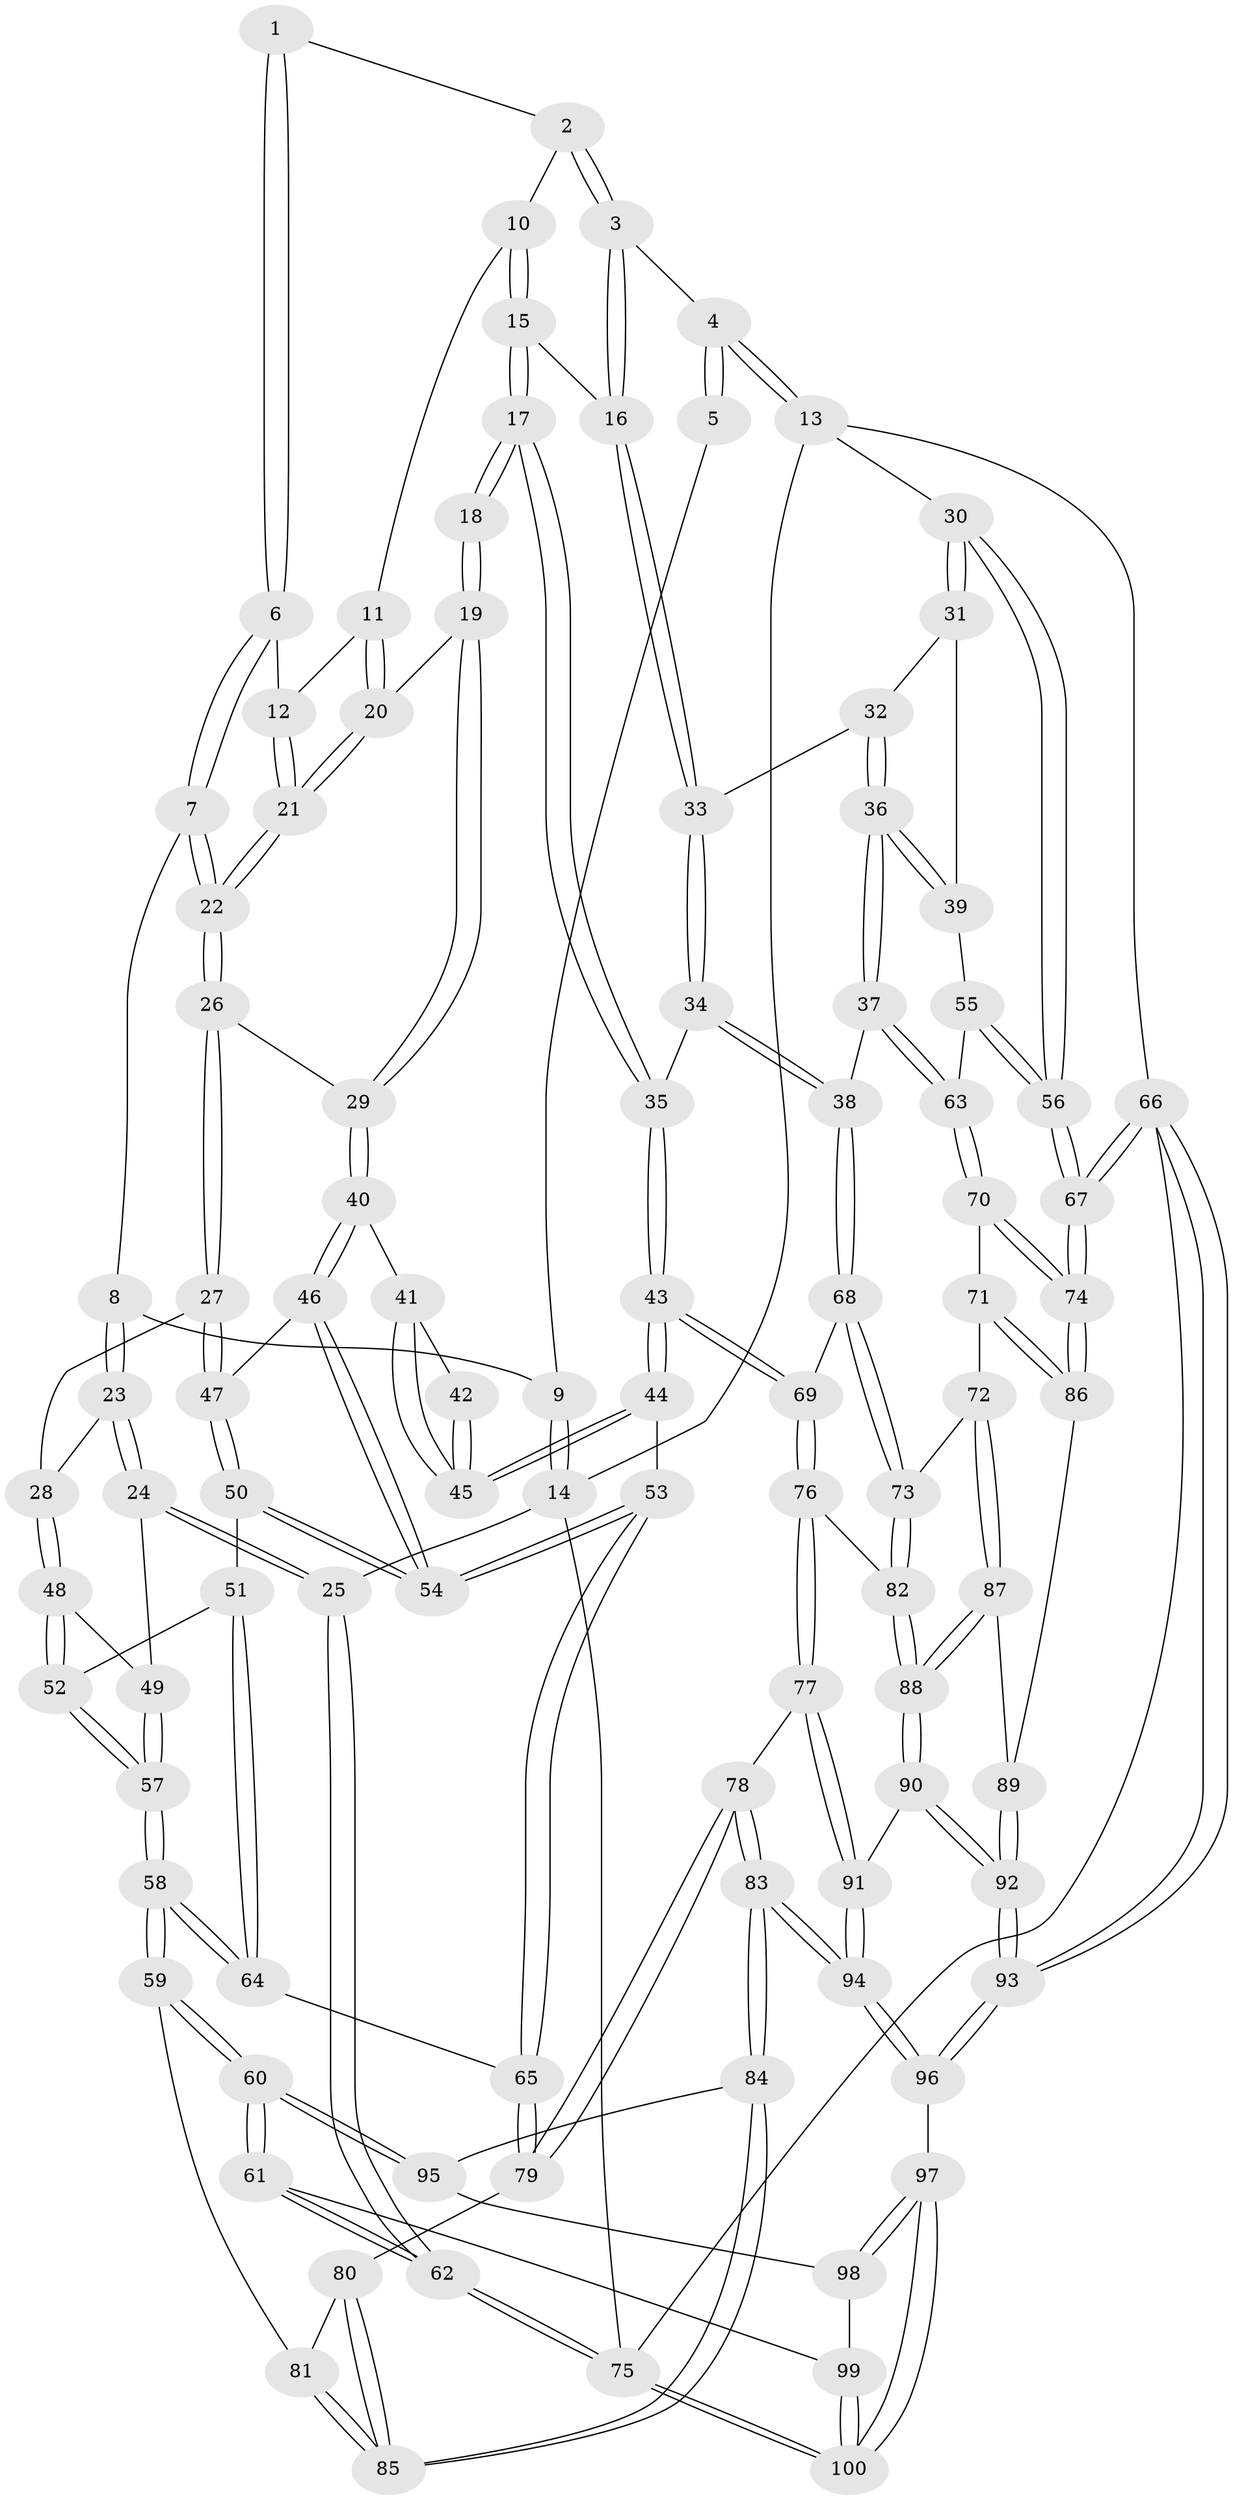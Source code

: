 // Generated by graph-tools (version 1.1) at 2025/16/03/09/25 04:16:50]
// undirected, 100 vertices, 247 edges
graph export_dot {
graph [start="1"]
  node [color=gray90,style=filled];
  1 [pos="+0.29509991189251167+0"];
  2 [pos="+0.3759729728241347+0.047211580521573406"];
  3 [pos="+0.678224009911973+0.05587474270758768"];
  4 [pos="+0.7782954353173678+0"];
  5 [pos="+0.23758881643195923+0"];
  6 [pos="+0.2909498727992792+0"];
  7 [pos="+0.1741070542094654+0.162157963853437"];
  8 [pos="+0.10604799885068089+0.1421854799294288"];
  9 [pos="+0+0"];
  10 [pos="+0.4088065718161152+0.14204400492038047"];
  11 [pos="+0.4030357233239745+0.14655799042399587"];
  12 [pos="+0.3053786321572205+0.16610389749183002"];
  13 [pos="+1+0"];
  14 [pos="+0+0"];
  15 [pos="+0.5732630516343452+0.16517166682148318"];
  16 [pos="+0.6766936522074507+0.06369055650390217"];
  17 [pos="+0.5338272675553677+0.25516290576584094"];
  18 [pos="+0.5319497975376078+0.2561183860286775"];
  19 [pos="+0.4061222092625521+0.2396334144129808"];
  20 [pos="+0.3914784309741667+0.21608794295714304"];
  21 [pos="+0.27825040629392733+0.21220953443828708"];
  22 [pos="+0.2522388741765453+0.23937761256731718"];
  23 [pos="+0.03784178989692256+0.244248952096681"];
  24 [pos="+0+0.3109358090319061"];
  25 [pos="+0+0.3198247402190777"];
  26 [pos="+0.25247380327523383+0.26140253823607995"];
  27 [pos="+0.21038752803470512+0.30944594064945596"];
  28 [pos="+0.18835907802436813+0.3141693273864267"];
  29 [pos="+0.33808261765265457+0.3097628706630978"];
  30 [pos="+1+0"];
  31 [pos="+0.9183495161702687+0.2573513774113507"];
  32 [pos="+0.8592406704159673+0.26458272547327294"];
  33 [pos="+0.7275010350982989+0.15975720006894792"];
  34 [pos="+0.7032516175546821+0.4317711911179284"];
  35 [pos="+0.6316184131498822+0.4384674564120942"];
  36 [pos="+0.8203094990889583+0.44116156798640843"];
  37 [pos="+0.8137915977366336+0.44996207270125166"];
  38 [pos="+0.7529884008875621+0.4524647986087828"];
  39 [pos="+0.9867287703508129+0.37010528878697396"];
  40 [pos="+0.3569913540696127+0.33417806647461173"];
  41 [pos="+0.4039129703755145+0.3465234279607837"];
  42 [pos="+0.4975239840455732+0.29060094482522597"];
  43 [pos="+0.5069664377868489+0.5458569988445703"];
  44 [pos="+0.47692198121134255+0.5378754248470476"];
  45 [pos="+0.47209368197614854+0.5173152695293988"];
  46 [pos="+0.31922453528113465+0.42365263721468643"];
  47 [pos="+0.24206088867894246+0.42718879309556035"];
  48 [pos="+0.10461485128098261+0.39297683556306984"];
  49 [pos="+0+0.3390028494340036"];
  50 [pos="+0.21413026904268587+0.4732958796620494"];
  51 [pos="+0.21394042530295873+0.47347120978218565"];
  52 [pos="+0.11363488844328341+0.42260517582665613"];
  53 [pos="+0.42388008160784374+0.5470300529923529"];
  54 [pos="+0.4214568776150646+0.5449310591193384"];
  55 [pos="+1+0.38893283687446617"];
  56 [pos="+1+0.403467651796805"];
  57 [pos="+0.0713401513861944+0.5035087693018284"];
  58 [pos="+0.045295131926989016+0.6557916355327789"];
  59 [pos="+0.027422202163887754+0.6799885900291524"];
  60 [pos="+0+0.7179863563332938"];
  61 [pos="+0+0.732737319526575"];
  62 [pos="+0+0.7424544267108399"];
  63 [pos="+0.885679322582291+0.5310166600068568"];
  64 [pos="+0.19529283600039177+0.5452373976383919"];
  65 [pos="+0.35002003888535016+0.6089148844161518"];
  66 [pos="+1+1"];
  67 [pos="+1+0.6825036399276543"];
  68 [pos="+0.7244365034482355+0.6251495975939646"];
  69 [pos="+0.5226704479214496+0.57707837305163"];
  70 [pos="+0.9091247232317795+0.5716833840636041"];
  71 [pos="+0.7984902826666375+0.6632152945790143"];
  72 [pos="+0.7639842418875233+0.6639645828262083"];
  73 [pos="+0.7376487142187793+0.6528302600902819"];
  74 [pos="+1+0.6646010740544988"];
  75 [pos="+0+1"];
  76 [pos="+0.5462125033761778+0.7106695682934545"];
  77 [pos="+0.5289781422620218+0.7457787703006115"];
  78 [pos="+0.45750149370905185+0.7928492377346892"];
  79 [pos="+0.3454562484184839+0.6211346670783994"];
  80 [pos="+0.3304417522710816+0.6422953983172722"];
  81 [pos="+0.11523122542562508+0.6998818894599426"];
  82 [pos="+0.6556404423356119+0.7259121356810704"];
  83 [pos="+0.38617027763913725+0.8740498415347273"];
  84 [pos="+0.31207496572206156+0.8222400076319398"];
  85 [pos="+0.30502692958702693+0.8088917580818257"];
  86 [pos="+0.8702630385085313+0.7660712898839984"];
  87 [pos="+0.7587580076385733+0.7873454834913801"];
  88 [pos="+0.7131063988866732+0.8171072977091601"];
  89 [pos="+0.858012903494848+0.7882543043104157"];
  90 [pos="+0.696882189480567+0.880404060080829"];
  91 [pos="+0.6275274501594638+0.8910594054375116"];
  92 [pos="+0.8968857537257866+1"];
  93 [pos="+1+1"];
  94 [pos="+0.43042076163391546+1"];
  95 [pos="+0.1703661840066644+0.8946688215393958"];
  96 [pos="+0.4210212882114475+1"];
  97 [pos="+0.36896920555819335+1"];
  98 [pos="+0.17073726051717247+0.89844171277443"];
  99 [pos="+0.11513934578894856+0.9823331361072627"];
  100 [pos="+0.11096575764905556+1"];
  1 -- 2;
  1 -- 6;
  1 -- 6;
  2 -- 3;
  2 -- 3;
  2 -- 10;
  3 -- 4;
  3 -- 16;
  3 -- 16;
  4 -- 5;
  4 -- 5;
  4 -- 13;
  4 -- 13;
  5 -- 9;
  6 -- 7;
  6 -- 7;
  6 -- 12;
  7 -- 8;
  7 -- 22;
  7 -- 22;
  8 -- 9;
  8 -- 23;
  8 -- 23;
  9 -- 14;
  9 -- 14;
  10 -- 11;
  10 -- 15;
  10 -- 15;
  11 -- 12;
  11 -- 20;
  11 -- 20;
  12 -- 21;
  12 -- 21;
  13 -- 14;
  13 -- 30;
  13 -- 66;
  14 -- 25;
  14 -- 75;
  15 -- 16;
  15 -- 17;
  15 -- 17;
  16 -- 33;
  16 -- 33;
  17 -- 18;
  17 -- 18;
  17 -- 35;
  17 -- 35;
  18 -- 19;
  18 -- 19;
  19 -- 20;
  19 -- 29;
  19 -- 29;
  20 -- 21;
  20 -- 21;
  21 -- 22;
  21 -- 22;
  22 -- 26;
  22 -- 26;
  23 -- 24;
  23 -- 24;
  23 -- 28;
  24 -- 25;
  24 -- 25;
  24 -- 49;
  25 -- 62;
  25 -- 62;
  26 -- 27;
  26 -- 27;
  26 -- 29;
  27 -- 28;
  27 -- 47;
  27 -- 47;
  28 -- 48;
  28 -- 48;
  29 -- 40;
  29 -- 40;
  30 -- 31;
  30 -- 31;
  30 -- 56;
  30 -- 56;
  31 -- 32;
  31 -- 39;
  32 -- 33;
  32 -- 36;
  32 -- 36;
  33 -- 34;
  33 -- 34;
  34 -- 35;
  34 -- 38;
  34 -- 38;
  35 -- 43;
  35 -- 43;
  36 -- 37;
  36 -- 37;
  36 -- 39;
  36 -- 39;
  37 -- 38;
  37 -- 63;
  37 -- 63;
  38 -- 68;
  38 -- 68;
  39 -- 55;
  40 -- 41;
  40 -- 46;
  40 -- 46;
  41 -- 42;
  41 -- 45;
  41 -- 45;
  42 -- 45;
  42 -- 45;
  43 -- 44;
  43 -- 44;
  43 -- 69;
  43 -- 69;
  44 -- 45;
  44 -- 45;
  44 -- 53;
  46 -- 47;
  46 -- 54;
  46 -- 54;
  47 -- 50;
  47 -- 50;
  48 -- 49;
  48 -- 52;
  48 -- 52;
  49 -- 57;
  49 -- 57;
  50 -- 51;
  50 -- 54;
  50 -- 54;
  51 -- 52;
  51 -- 64;
  51 -- 64;
  52 -- 57;
  52 -- 57;
  53 -- 54;
  53 -- 54;
  53 -- 65;
  53 -- 65;
  55 -- 56;
  55 -- 56;
  55 -- 63;
  56 -- 67;
  56 -- 67;
  57 -- 58;
  57 -- 58;
  58 -- 59;
  58 -- 59;
  58 -- 64;
  58 -- 64;
  59 -- 60;
  59 -- 60;
  59 -- 81;
  60 -- 61;
  60 -- 61;
  60 -- 95;
  60 -- 95;
  61 -- 62;
  61 -- 62;
  61 -- 99;
  62 -- 75;
  62 -- 75;
  63 -- 70;
  63 -- 70;
  64 -- 65;
  65 -- 79;
  65 -- 79;
  66 -- 67;
  66 -- 67;
  66 -- 93;
  66 -- 93;
  66 -- 75;
  67 -- 74;
  67 -- 74;
  68 -- 69;
  68 -- 73;
  68 -- 73;
  69 -- 76;
  69 -- 76;
  70 -- 71;
  70 -- 74;
  70 -- 74;
  71 -- 72;
  71 -- 86;
  71 -- 86;
  72 -- 73;
  72 -- 87;
  72 -- 87;
  73 -- 82;
  73 -- 82;
  74 -- 86;
  74 -- 86;
  75 -- 100;
  75 -- 100;
  76 -- 77;
  76 -- 77;
  76 -- 82;
  77 -- 78;
  77 -- 91;
  77 -- 91;
  78 -- 79;
  78 -- 79;
  78 -- 83;
  78 -- 83;
  79 -- 80;
  80 -- 81;
  80 -- 85;
  80 -- 85;
  81 -- 85;
  81 -- 85;
  82 -- 88;
  82 -- 88;
  83 -- 84;
  83 -- 84;
  83 -- 94;
  83 -- 94;
  84 -- 85;
  84 -- 85;
  84 -- 95;
  86 -- 89;
  87 -- 88;
  87 -- 88;
  87 -- 89;
  88 -- 90;
  88 -- 90;
  89 -- 92;
  89 -- 92;
  90 -- 91;
  90 -- 92;
  90 -- 92;
  91 -- 94;
  91 -- 94;
  92 -- 93;
  92 -- 93;
  93 -- 96;
  93 -- 96;
  94 -- 96;
  94 -- 96;
  95 -- 98;
  96 -- 97;
  97 -- 98;
  97 -- 98;
  97 -- 100;
  97 -- 100;
  98 -- 99;
  99 -- 100;
  99 -- 100;
}
